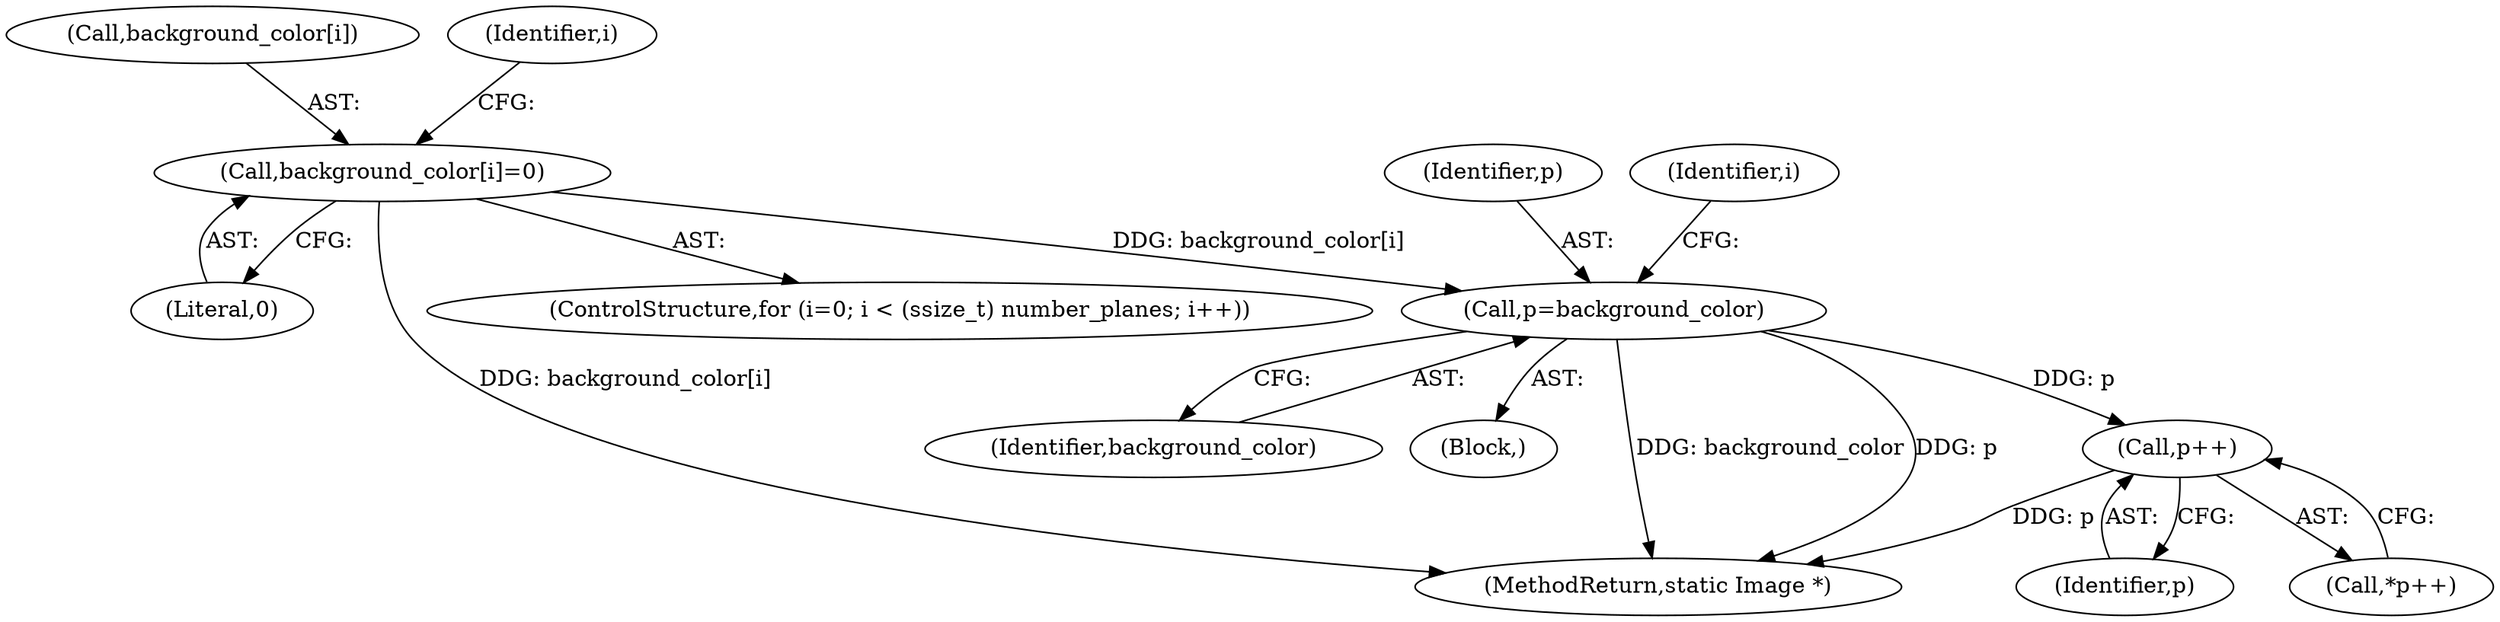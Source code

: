digraph "0_ImageMagick_3e9165285eda6e1bb71172031d3048b51bb443a4@pointer" {
"1000389" [label="(Call,p++)"];
"1000373" [label="(Call,p=background_color)"];
"1000362" [label="(Call,background_color[i]=0)"];
"1000363" [label="(Call,background_color[i])"];
"1000388" [label="(Call,*p++)"];
"1000373" [label="(Call,p=background_color)"];
"1000374" [label="(Identifier,p)"];
"1000361" [label="(Identifier,i)"];
"1000378" [label="(Identifier,i)"];
"1000351" [label="(ControlStructure,for (i=0; i < (ssize_t) number_planes; i++))"];
"1000362" [label="(Call,background_color[i]=0)"];
"1000390" [label="(Identifier,p)"];
"1000375" [label="(Identifier,background_color)"];
"1000366" [label="(Literal,0)"];
"1000372" [label="(Block,)"];
"1000389" [label="(Call,p++)"];
"1001932" [label="(MethodReturn,static Image *)"];
"1000389" -> "1000388"  [label="AST: "];
"1000389" -> "1000390"  [label="CFG: "];
"1000390" -> "1000389"  [label="AST: "];
"1000388" -> "1000389"  [label="CFG: "];
"1000389" -> "1001932"  [label="DDG: p"];
"1000373" -> "1000389"  [label="DDG: p"];
"1000373" -> "1000372"  [label="AST: "];
"1000373" -> "1000375"  [label="CFG: "];
"1000374" -> "1000373"  [label="AST: "];
"1000375" -> "1000373"  [label="AST: "];
"1000378" -> "1000373"  [label="CFG: "];
"1000373" -> "1001932"  [label="DDG: background_color"];
"1000373" -> "1001932"  [label="DDG: p"];
"1000362" -> "1000373"  [label="DDG: background_color[i]"];
"1000362" -> "1000351"  [label="AST: "];
"1000362" -> "1000366"  [label="CFG: "];
"1000363" -> "1000362"  [label="AST: "];
"1000366" -> "1000362"  [label="AST: "];
"1000361" -> "1000362"  [label="CFG: "];
"1000362" -> "1001932"  [label="DDG: background_color[i]"];
}
